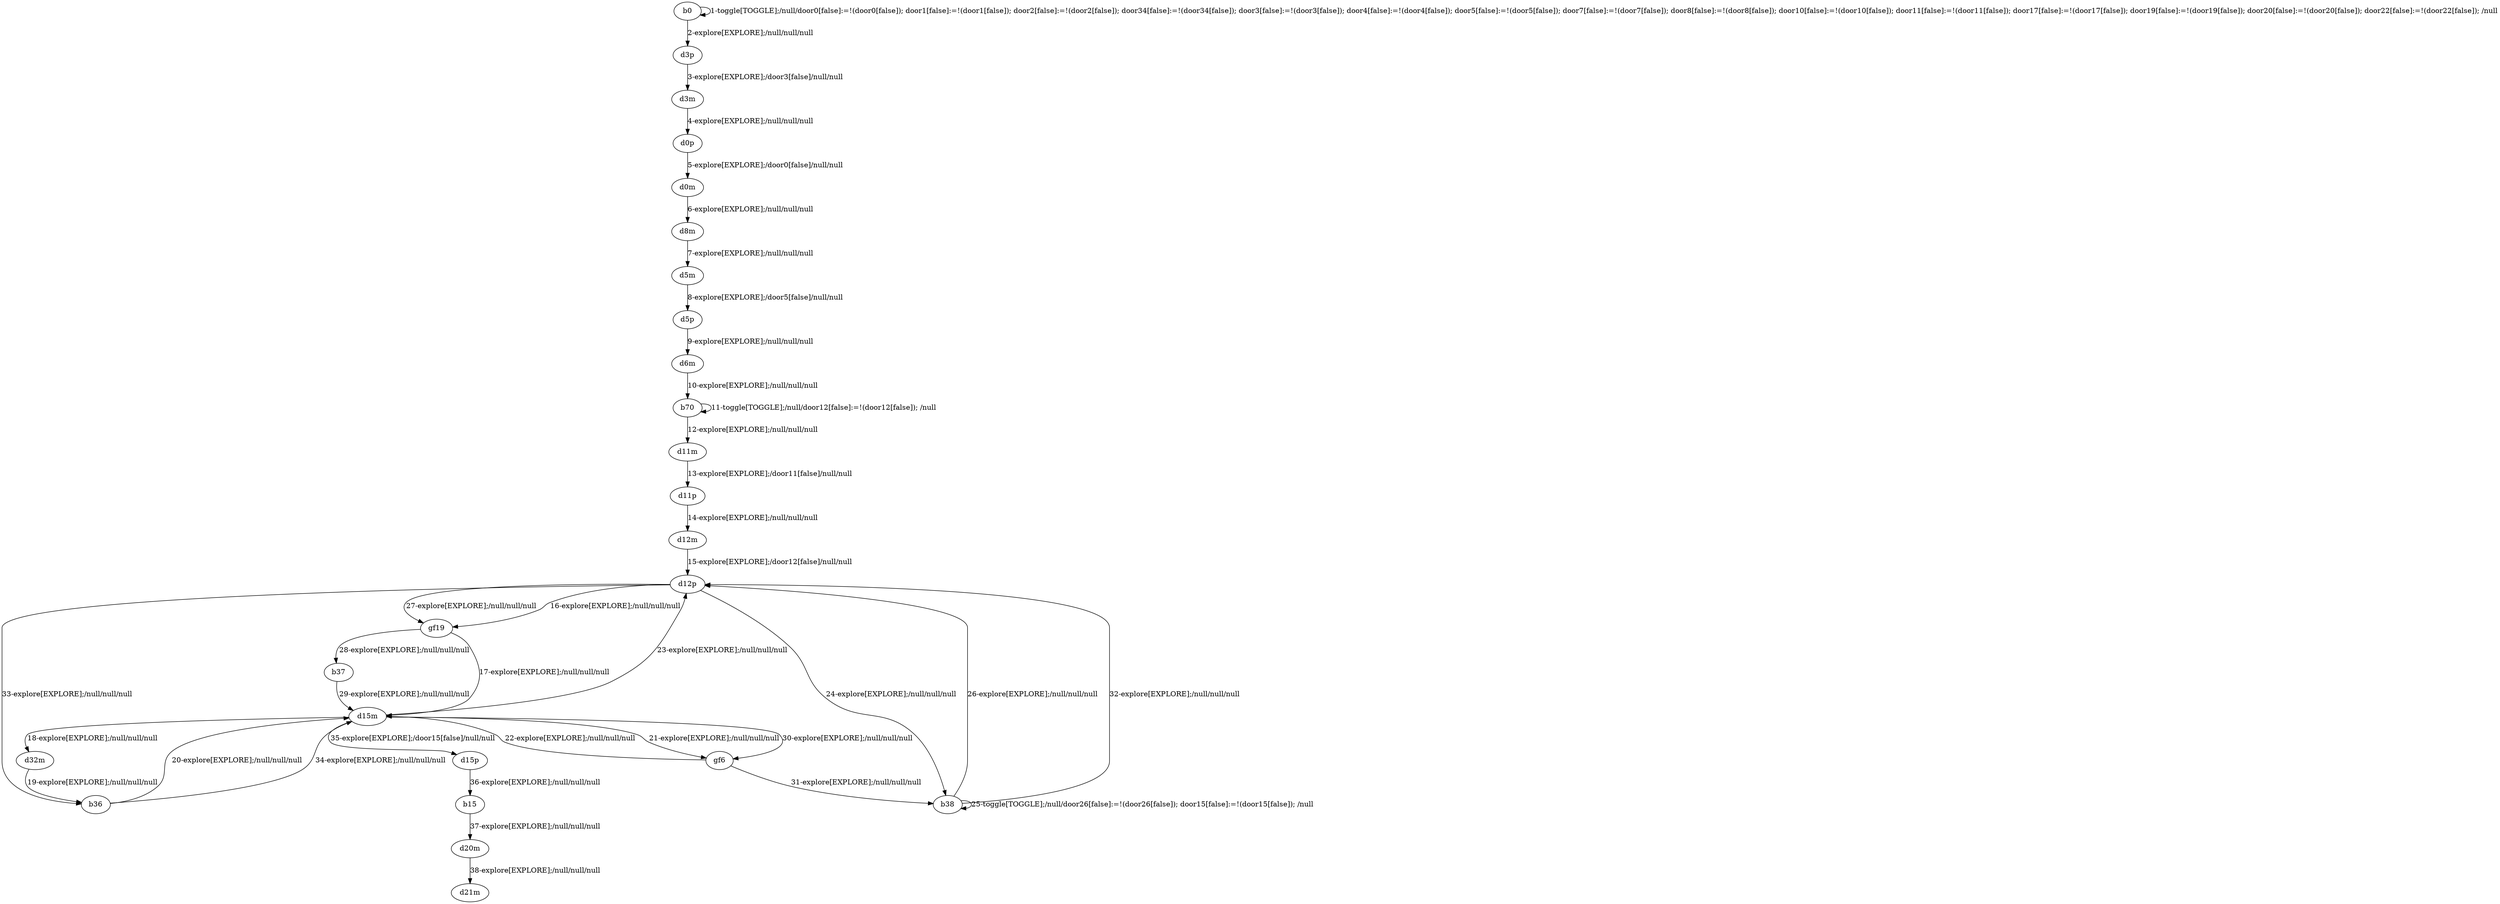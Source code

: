 # Total number of goals covered by this test: 2
# d15m --> d12p
# d32m --> b36

digraph g {
"b0" -> "b0" [label = "1-toggle[TOGGLE];/null/door0[false]:=!(door0[false]); door1[false]:=!(door1[false]); door2[false]:=!(door2[false]); door34[false]:=!(door34[false]); door3[false]:=!(door3[false]); door4[false]:=!(door4[false]); door5[false]:=!(door5[false]); door7[false]:=!(door7[false]); door8[false]:=!(door8[false]); door10[false]:=!(door10[false]); door11[false]:=!(door11[false]); door17[false]:=!(door17[false]); door19[false]:=!(door19[false]); door20[false]:=!(door20[false]); door22[false]:=!(door22[false]); /null"];
"b0" -> "d3p" [label = "2-explore[EXPLORE];/null/null/null"];
"d3p" -> "d3m" [label = "3-explore[EXPLORE];/door3[false]/null/null"];
"d3m" -> "d0p" [label = "4-explore[EXPLORE];/null/null/null"];
"d0p" -> "d0m" [label = "5-explore[EXPLORE];/door0[false]/null/null"];
"d0m" -> "d8m" [label = "6-explore[EXPLORE];/null/null/null"];
"d8m" -> "d5m" [label = "7-explore[EXPLORE];/null/null/null"];
"d5m" -> "d5p" [label = "8-explore[EXPLORE];/door5[false]/null/null"];
"d5p" -> "d6m" [label = "9-explore[EXPLORE];/null/null/null"];
"d6m" -> "b70" [label = "10-explore[EXPLORE];/null/null/null"];
"b70" -> "b70" [label = "11-toggle[TOGGLE];/null/door12[false]:=!(door12[false]); /null"];
"b70" -> "d11m" [label = "12-explore[EXPLORE];/null/null/null"];
"d11m" -> "d11p" [label = "13-explore[EXPLORE];/door11[false]/null/null"];
"d11p" -> "d12m" [label = "14-explore[EXPLORE];/null/null/null"];
"d12m" -> "d12p" [label = "15-explore[EXPLORE];/door12[false]/null/null"];
"d12p" -> "gf19" [label = "16-explore[EXPLORE];/null/null/null"];
"gf19" -> "d15m" [label = "17-explore[EXPLORE];/null/null/null"];
"d15m" -> "d32m" [label = "18-explore[EXPLORE];/null/null/null"];
"d32m" -> "b36" [label = "19-explore[EXPLORE];/null/null/null"];
"b36" -> "d15m" [label = "20-explore[EXPLORE];/null/null/null"];
"d15m" -> "gf6" [label = "21-explore[EXPLORE];/null/null/null"];
"gf6" -> "d15m" [label = "22-explore[EXPLORE];/null/null/null"];
"d15m" -> "d12p" [label = "23-explore[EXPLORE];/null/null/null"];
"d12p" -> "b38" [label = "24-explore[EXPLORE];/null/null/null"];
"b38" -> "b38" [label = "25-toggle[TOGGLE];/null/door26[false]:=!(door26[false]); door15[false]:=!(door15[false]); /null"];
"b38" -> "d12p" [label = "26-explore[EXPLORE];/null/null/null"];
"d12p" -> "gf19" [label = "27-explore[EXPLORE];/null/null/null"];
"gf19" -> "b37" [label = "28-explore[EXPLORE];/null/null/null"];
"b37" -> "d15m" [label = "29-explore[EXPLORE];/null/null/null"];
"d15m" -> "gf6" [label = "30-explore[EXPLORE];/null/null/null"];
"gf6" -> "b38" [label = "31-explore[EXPLORE];/null/null/null"];
"b38" -> "d12p" [label = "32-explore[EXPLORE];/null/null/null"];
"d12p" -> "b36" [label = "33-explore[EXPLORE];/null/null/null"];
"b36" -> "d15m" [label = "34-explore[EXPLORE];/null/null/null"];
"d15m" -> "d15p" [label = "35-explore[EXPLORE];/door15[false]/null/null"];
"d15p" -> "b15" [label = "36-explore[EXPLORE];/null/null/null"];
"b15" -> "d20m" [label = "37-explore[EXPLORE];/null/null/null"];
"d20m" -> "d21m" [label = "38-explore[EXPLORE];/null/null/null"];
}